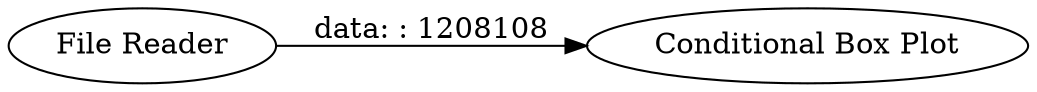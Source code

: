 digraph {
	"-5331972530429137083_13" [label="File Reader"]
	"-5331972530429137083_14" [label="Conditional Box Plot"]
	"-5331972530429137083_13" -> "-5331972530429137083_14" [label="data: : 1208108"]
	rankdir=LR
}
